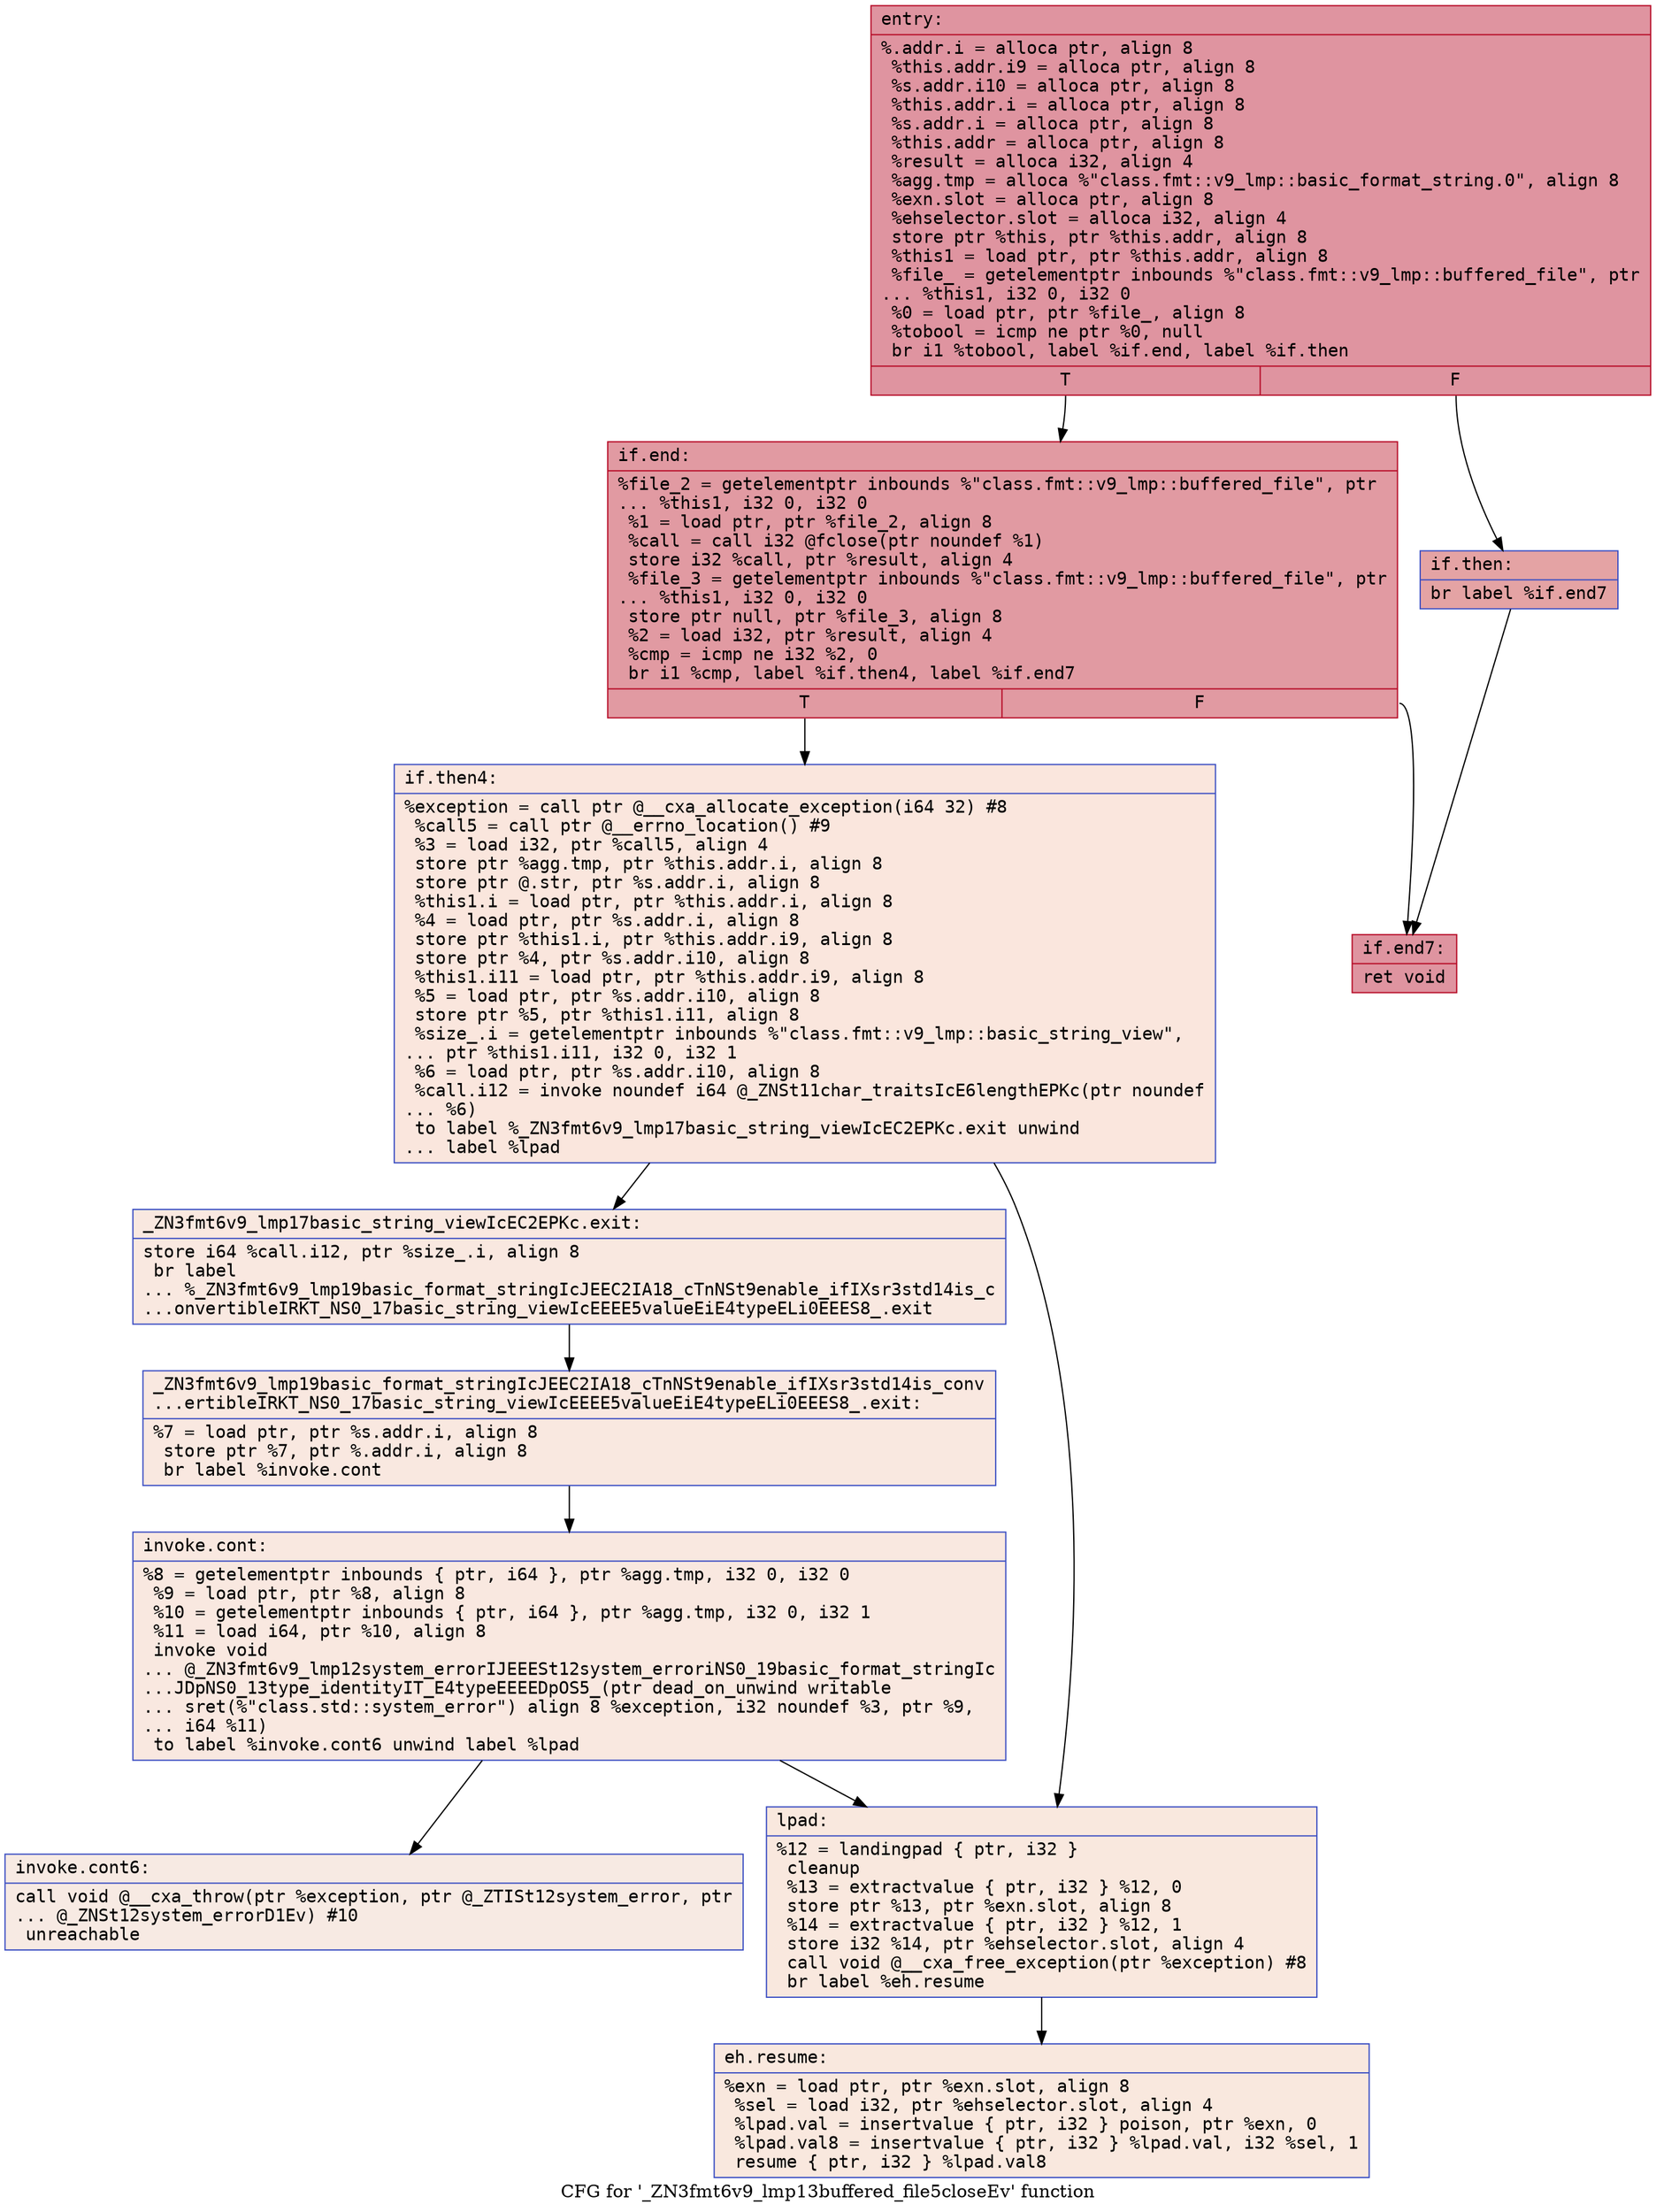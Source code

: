 digraph "CFG for '_ZN3fmt6v9_lmp13buffered_file5closeEv' function" {
	label="CFG for '_ZN3fmt6v9_lmp13buffered_file5closeEv' function";

	Node0x55957a47eea0 [shape=record,color="#b70d28ff", style=filled, fillcolor="#b70d2870" fontname="Courier",label="{entry:\l|  %.addr.i = alloca ptr, align 8\l  %this.addr.i9 = alloca ptr, align 8\l  %s.addr.i10 = alloca ptr, align 8\l  %this.addr.i = alloca ptr, align 8\l  %s.addr.i = alloca ptr, align 8\l  %this.addr = alloca ptr, align 8\l  %result = alloca i32, align 4\l  %agg.tmp = alloca %\"class.fmt::v9_lmp::basic_format_string.0\", align 8\l  %exn.slot = alloca ptr, align 8\l  %ehselector.slot = alloca i32, align 4\l  store ptr %this, ptr %this.addr, align 8\l  %this1 = load ptr, ptr %this.addr, align 8\l  %file_ = getelementptr inbounds %\"class.fmt::v9_lmp::buffered_file\", ptr\l... %this1, i32 0, i32 0\l  %0 = load ptr, ptr %file_, align 8\l  %tobool = icmp ne ptr %0, null\l  br i1 %tobool, label %if.end, label %if.then\l|{<s0>T|<s1>F}}"];
	Node0x55957a47eea0:s0 -> Node0x55957a47f940[tooltip="entry -> if.end\nProbability 62.50%" ];
	Node0x55957a47eea0:s1 -> Node0x55957a47f9b0[tooltip="entry -> if.then\nProbability 37.50%" ];
	Node0x55957a47f9b0 [shape=record,color="#3d50c3ff", style=filled, fillcolor="#c32e3170" fontname="Courier",label="{if.then:\l|  br label %if.end7\l}"];
	Node0x55957a47f9b0 -> Node0x55957a47fa20[tooltip="if.then -> if.end7\nProbability 100.00%" ];
	Node0x55957a47f940 [shape=record,color="#b70d28ff", style=filled, fillcolor="#bb1b2c70" fontname="Courier",label="{if.end:\l|  %file_2 = getelementptr inbounds %\"class.fmt::v9_lmp::buffered_file\", ptr\l... %this1, i32 0, i32 0\l  %1 = load ptr, ptr %file_2, align 8\l  %call = call i32 @fclose(ptr noundef %1)\l  store i32 %call, ptr %result, align 4\l  %file_3 = getelementptr inbounds %\"class.fmt::v9_lmp::buffered_file\", ptr\l... %this1, i32 0, i32 0\l  store ptr null, ptr %file_3, align 8\l  %2 = load i32, ptr %result, align 4\l  %cmp = icmp ne i32 %2, 0\l  br i1 %cmp, label %if.then4, label %if.end7\l|{<s0>T|<s1>F}}"];
	Node0x55957a47f940:s0 -> Node0x55957a4800c0[tooltip="if.end -> if.then4\nProbability 0.00%" ];
	Node0x55957a47f940:s1 -> Node0x55957a47fa20[tooltip="if.end -> if.end7\nProbability 100.00%" ];
	Node0x55957a4800c0 [shape=record,color="#3d50c3ff", style=filled, fillcolor="#f3c7b170" fontname="Courier",label="{if.then4:\l|  %exception = call ptr @__cxa_allocate_exception(i64 32) #8\l  %call5 = call ptr @__errno_location() #9\l  %3 = load i32, ptr %call5, align 4\l  store ptr %agg.tmp, ptr %this.addr.i, align 8\l  store ptr @.str, ptr %s.addr.i, align 8\l  %this1.i = load ptr, ptr %this.addr.i, align 8\l  %4 = load ptr, ptr %s.addr.i, align 8\l  store ptr %this1.i, ptr %this.addr.i9, align 8\l  store ptr %4, ptr %s.addr.i10, align 8\l  %this1.i11 = load ptr, ptr %this.addr.i9, align 8\l  %5 = load ptr, ptr %s.addr.i10, align 8\l  store ptr %5, ptr %this1.i11, align 8\l  %size_.i = getelementptr inbounds %\"class.fmt::v9_lmp::basic_string_view\",\l... ptr %this1.i11, i32 0, i32 1\l  %6 = load ptr, ptr %s.addr.i10, align 8\l  %call.i12 = invoke noundef i64 @_ZNSt11char_traitsIcE6lengthEPKc(ptr noundef\l... %6)\l          to label %_ZN3fmt6v9_lmp17basic_string_viewIcEC2EPKc.exit unwind\l... label %lpad\l}"];
	Node0x55957a4800c0 -> Node0x55957a480d40[tooltip="if.then4 -> _ZN3fmt6v9_lmp17basic_string_viewIcEC2EPKc.exit\nProbability 50.00%" ];
	Node0x55957a4800c0 -> Node0x55957a480de0[tooltip="if.then4 -> lpad\nProbability 50.00%" ];
	Node0x55957a480d40 [shape=record,color="#3d50c3ff", style=filled, fillcolor="#f1ccb870" fontname="Courier",label="{_ZN3fmt6v9_lmp17basic_string_viewIcEC2EPKc.exit:\l|  store i64 %call.i12, ptr %size_.i, align 8\l  br label\l... %_ZN3fmt6v9_lmp19basic_format_stringIcJEEC2IA18_cTnNSt9enable_ifIXsr3std14is_c\l...onvertibleIRKT_NS0_17basic_string_viewIcEEEE5valueEiE4typeELi0EEES8_.exit\l}"];
	Node0x55957a480d40 -> Node0x55957a481070[tooltip="_ZN3fmt6v9_lmp17basic_string_viewIcEC2EPKc.exit -> _ZN3fmt6v9_lmp19basic_format_stringIcJEEC2IA18_cTnNSt9enable_ifIXsr3std14is_convertibleIRKT_NS0_17basic_string_viewIcEEEE5valueEiE4typeELi0EEES8_.exit\nProbability 100.00%" ];
	Node0x55957a481070 [shape=record,color="#3d50c3ff", style=filled, fillcolor="#f1ccb870" fontname="Courier",label="{_ZN3fmt6v9_lmp19basic_format_stringIcJEEC2IA18_cTnNSt9enable_ifIXsr3std14is_conv\l...ertibleIRKT_NS0_17basic_string_viewIcEEEE5valueEiE4typeELi0EEES8_.exit:\l|  %7 = load ptr, ptr %s.addr.i, align 8\l  store ptr %7, ptr %.addr.i, align 8\l  br label %invoke.cont\l}"];
	Node0x55957a481070 -> Node0x55957a4813a0[tooltip="_ZN3fmt6v9_lmp19basic_format_stringIcJEEC2IA18_cTnNSt9enable_ifIXsr3std14is_convertibleIRKT_NS0_17basic_string_viewIcEEEE5valueEiE4typeELi0EEES8_.exit -> invoke.cont\nProbability 100.00%" ];
	Node0x55957a4813a0 [shape=record,color="#3d50c3ff", style=filled, fillcolor="#f1ccb870" fontname="Courier",label="{invoke.cont:\l|  %8 = getelementptr inbounds \{ ptr, i64 \}, ptr %agg.tmp, i32 0, i32 0\l  %9 = load ptr, ptr %8, align 8\l  %10 = getelementptr inbounds \{ ptr, i64 \}, ptr %agg.tmp, i32 0, i32 1\l  %11 = load i64, ptr %10, align 8\l  invoke void\l... @_ZN3fmt6v9_lmp12system_errorIJEEESt12system_erroriNS0_19basic_format_stringIc\l...JDpNS0_13type_identityIT_E4typeEEEEDpOS5_(ptr dead_on_unwind writable\l... sret(%\"class.std::system_error\") align 8 %exception, i32 noundef %3, ptr %9,\l... i64 %11)\l          to label %invoke.cont6 unwind label %lpad\l}"];
	Node0x55957a4813a0 -> Node0x55957a481760[tooltip="invoke.cont -> invoke.cont6\nProbability 50.00%" ];
	Node0x55957a4813a0 -> Node0x55957a480de0[tooltip="invoke.cont -> lpad\nProbability 50.00%" ];
	Node0x55957a481760 [shape=record,color="#3d50c3ff", style=filled, fillcolor="#eed0c070" fontname="Courier",label="{invoke.cont6:\l|  call void @__cxa_throw(ptr %exception, ptr @_ZTISt12system_error, ptr\l... @_ZNSt12system_errorD1Ev) #10\l  unreachable\l}"];
	Node0x55957a480de0 [shape=record,color="#3d50c3ff", style=filled, fillcolor="#f2cab570" fontname="Courier",label="{lpad:\l|  %12 = landingpad \{ ptr, i32 \}\l          cleanup\l  %13 = extractvalue \{ ptr, i32 \} %12, 0\l  store ptr %13, ptr %exn.slot, align 8\l  %14 = extractvalue \{ ptr, i32 \} %12, 1\l  store i32 %14, ptr %ehselector.slot, align 4\l  call void @__cxa_free_exception(ptr %exception) #8\l  br label %eh.resume\l}"];
	Node0x55957a480de0 -> Node0x55957a481de0[tooltip="lpad -> eh.resume\nProbability 100.00%" ];
	Node0x55957a47fa20 [shape=record,color="#b70d28ff", style=filled, fillcolor="#b70d2870" fontname="Courier",label="{if.end7:\l|  ret void\l}"];
	Node0x55957a481de0 [shape=record,color="#3d50c3ff", style=filled, fillcolor="#f2cab570" fontname="Courier",label="{eh.resume:\l|  %exn = load ptr, ptr %exn.slot, align 8\l  %sel = load i32, ptr %ehselector.slot, align 4\l  %lpad.val = insertvalue \{ ptr, i32 \} poison, ptr %exn, 0\l  %lpad.val8 = insertvalue \{ ptr, i32 \} %lpad.val, i32 %sel, 1\l  resume \{ ptr, i32 \} %lpad.val8\l}"];
}
